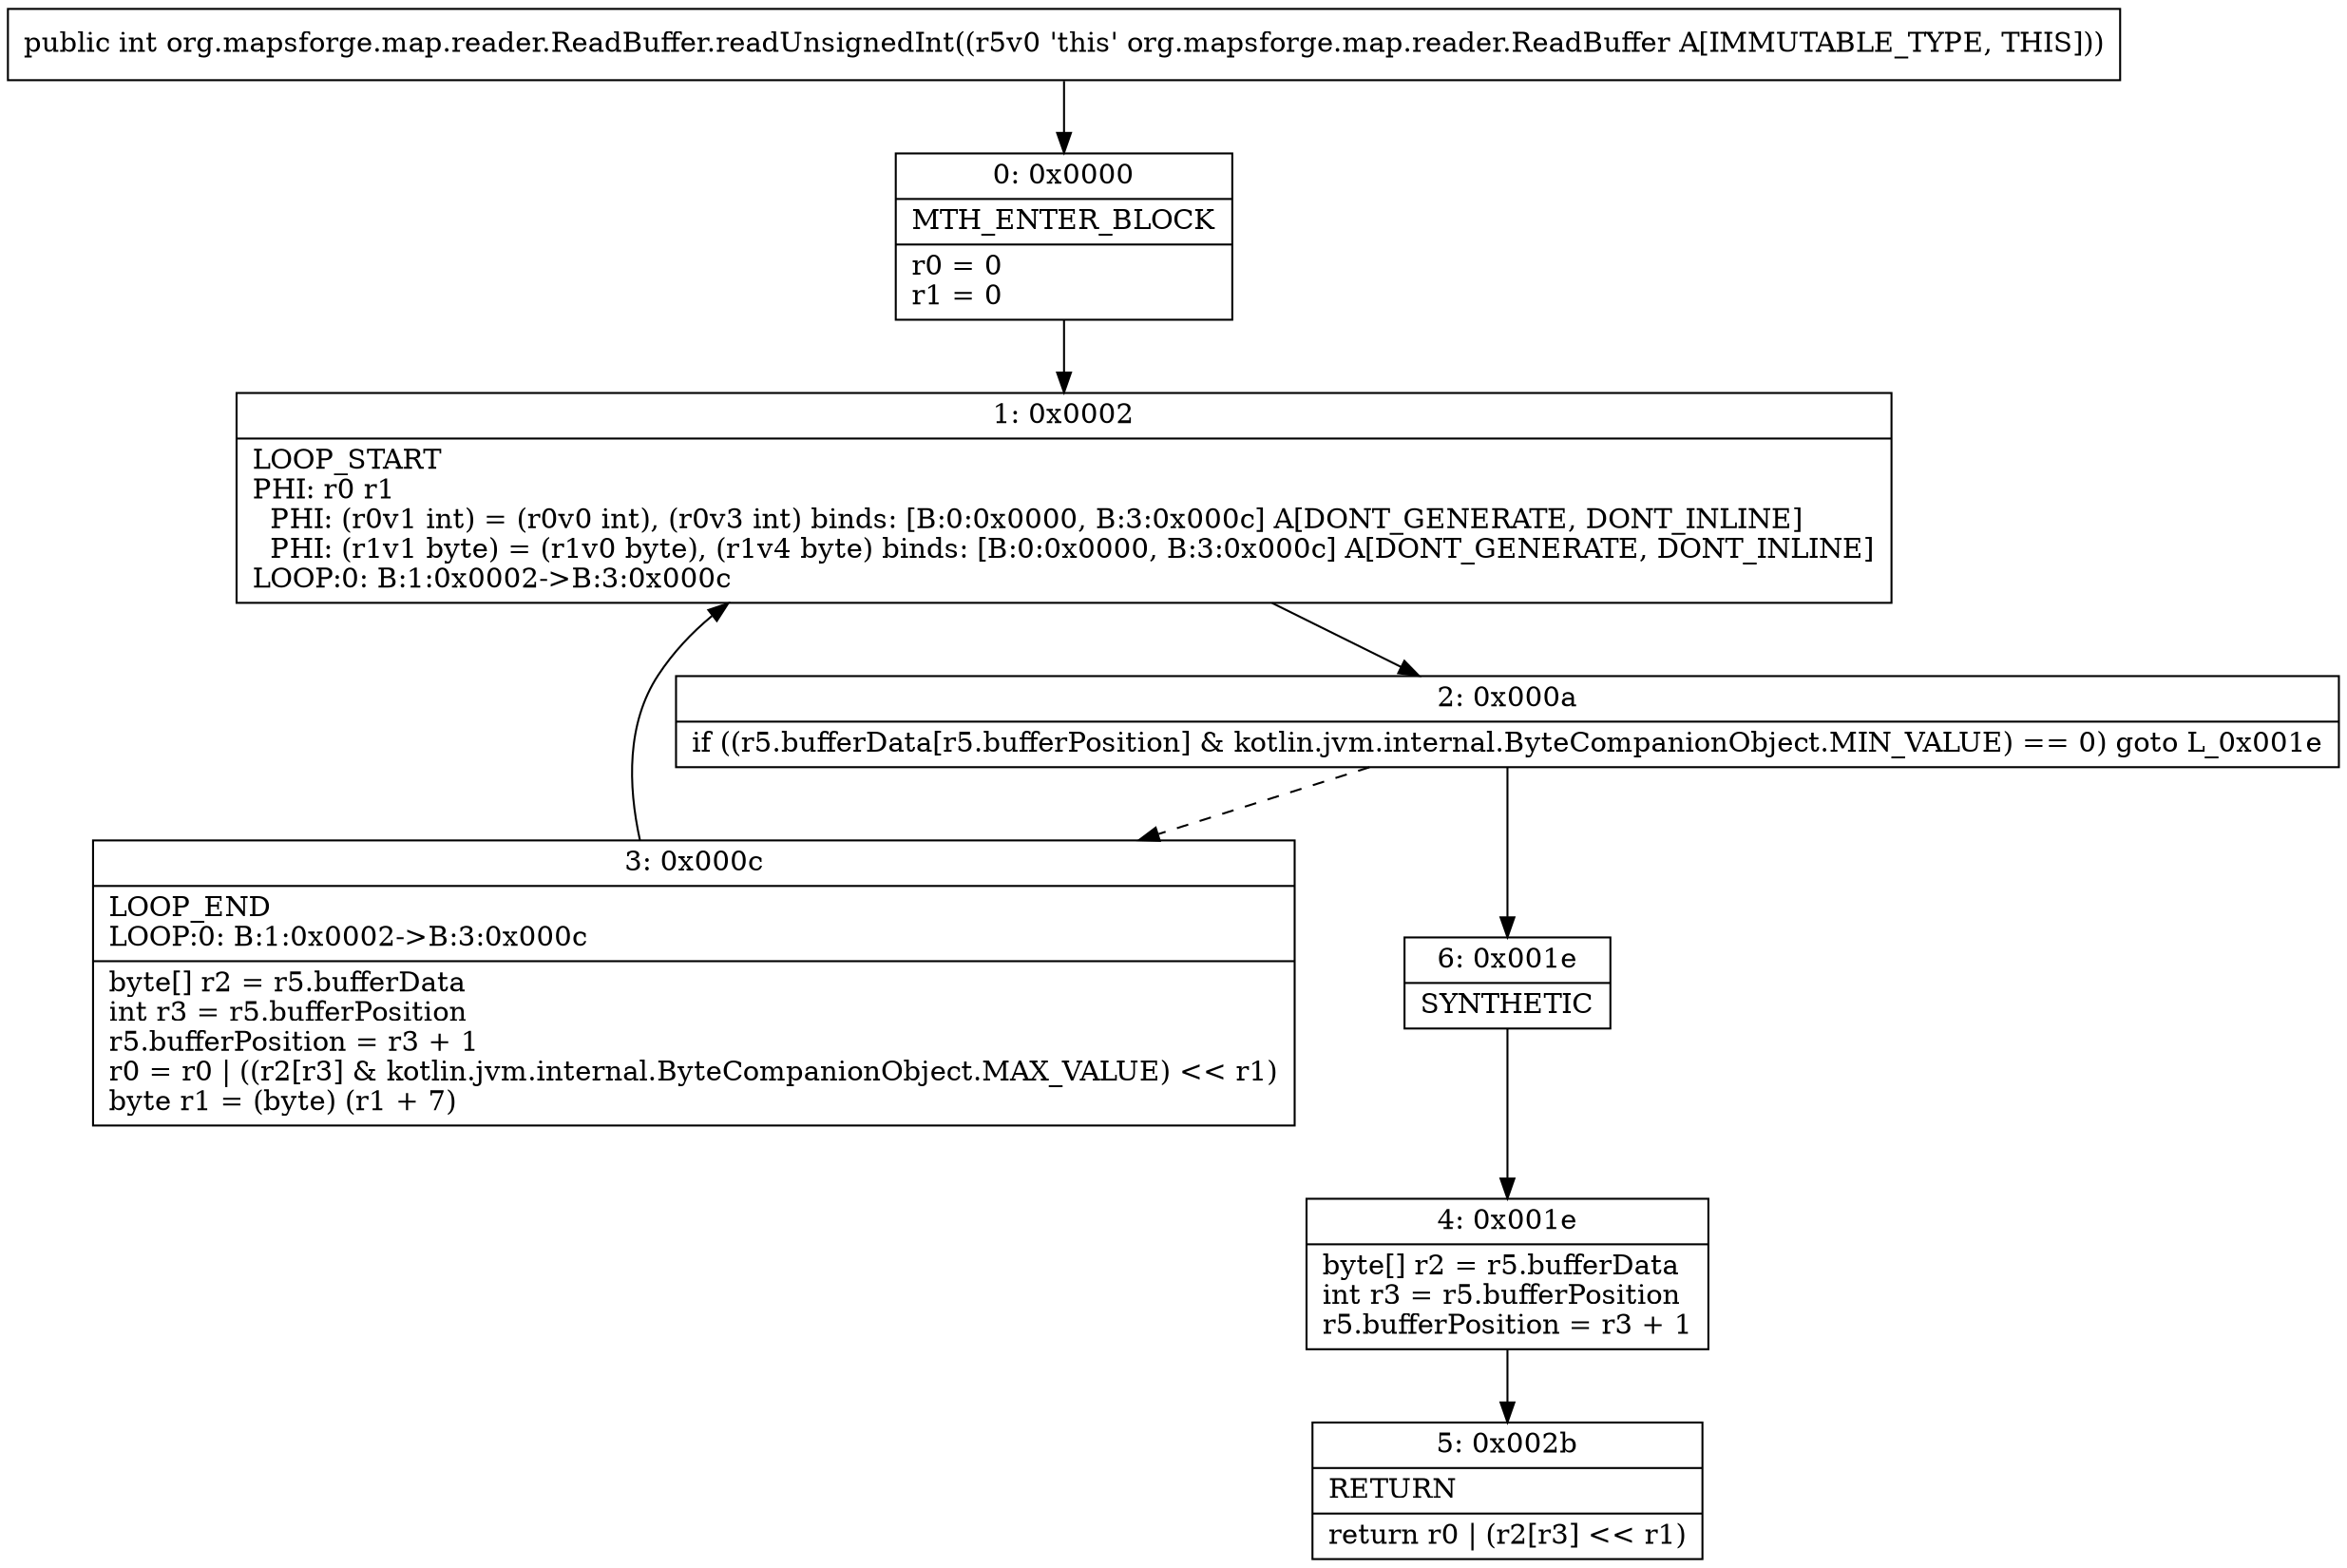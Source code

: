 digraph "CFG fororg.mapsforge.map.reader.ReadBuffer.readUnsignedInt()I" {
Node_0 [shape=record,label="{0\:\ 0x0000|MTH_ENTER_BLOCK\l|r0 = 0\lr1 = 0\l}"];
Node_1 [shape=record,label="{1\:\ 0x0002|LOOP_START\lPHI: r0 r1 \l  PHI: (r0v1 int) = (r0v0 int), (r0v3 int) binds: [B:0:0x0000, B:3:0x000c] A[DONT_GENERATE, DONT_INLINE]\l  PHI: (r1v1 byte) = (r1v0 byte), (r1v4 byte) binds: [B:0:0x0000, B:3:0x000c] A[DONT_GENERATE, DONT_INLINE]\lLOOP:0: B:1:0x0002\-\>B:3:0x000c\l}"];
Node_2 [shape=record,label="{2\:\ 0x000a|if ((r5.bufferData[r5.bufferPosition] & kotlin.jvm.internal.ByteCompanionObject.MIN_VALUE) == 0) goto L_0x001e\l}"];
Node_3 [shape=record,label="{3\:\ 0x000c|LOOP_END\lLOOP:0: B:1:0x0002\-\>B:3:0x000c\l|byte[] r2 = r5.bufferData\lint r3 = r5.bufferPosition\lr5.bufferPosition = r3 + 1\lr0 = r0 \| ((r2[r3] & kotlin.jvm.internal.ByteCompanionObject.MAX_VALUE) \<\< r1)\lbyte r1 = (byte) (r1 + 7)\l}"];
Node_4 [shape=record,label="{4\:\ 0x001e|byte[] r2 = r5.bufferData\lint r3 = r5.bufferPosition\lr5.bufferPosition = r3 + 1\l}"];
Node_5 [shape=record,label="{5\:\ 0x002b|RETURN\l|return r0 \| (r2[r3] \<\< r1)\l}"];
Node_6 [shape=record,label="{6\:\ 0x001e|SYNTHETIC\l}"];
MethodNode[shape=record,label="{public int org.mapsforge.map.reader.ReadBuffer.readUnsignedInt((r5v0 'this' org.mapsforge.map.reader.ReadBuffer A[IMMUTABLE_TYPE, THIS])) }"];
MethodNode -> Node_0;
Node_0 -> Node_1;
Node_1 -> Node_2;
Node_2 -> Node_3[style=dashed];
Node_2 -> Node_6;
Node_3 -> Node_1;
Node_4 -> Node_5;
Node_6 -> Node_4;
}

